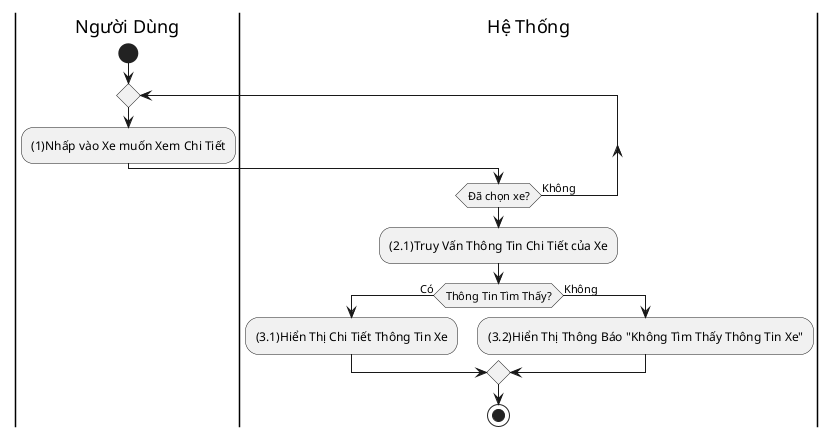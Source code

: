 @startuml
|Người Dùng|
start
repeat
  :(1)Nhấp vào Xe muốn Xem Chi Tiết;
  |Hệ Thống|
repeat while (Đã chọn xe?) is (Không)
:(2.1)Truy Vấn Thông Tin Chi Tiết của Xe;
if (Thông Tin Tìm Thấy?) then (Có)
  :(3.1)Hiển Thị Chi Tiết Thông Tin Xe;
else (Không)
  :(3.2)Hiển Thị Thông Báo "Không Tìm Thấy Thông Tin Xe";
endif
stop
@enduml
